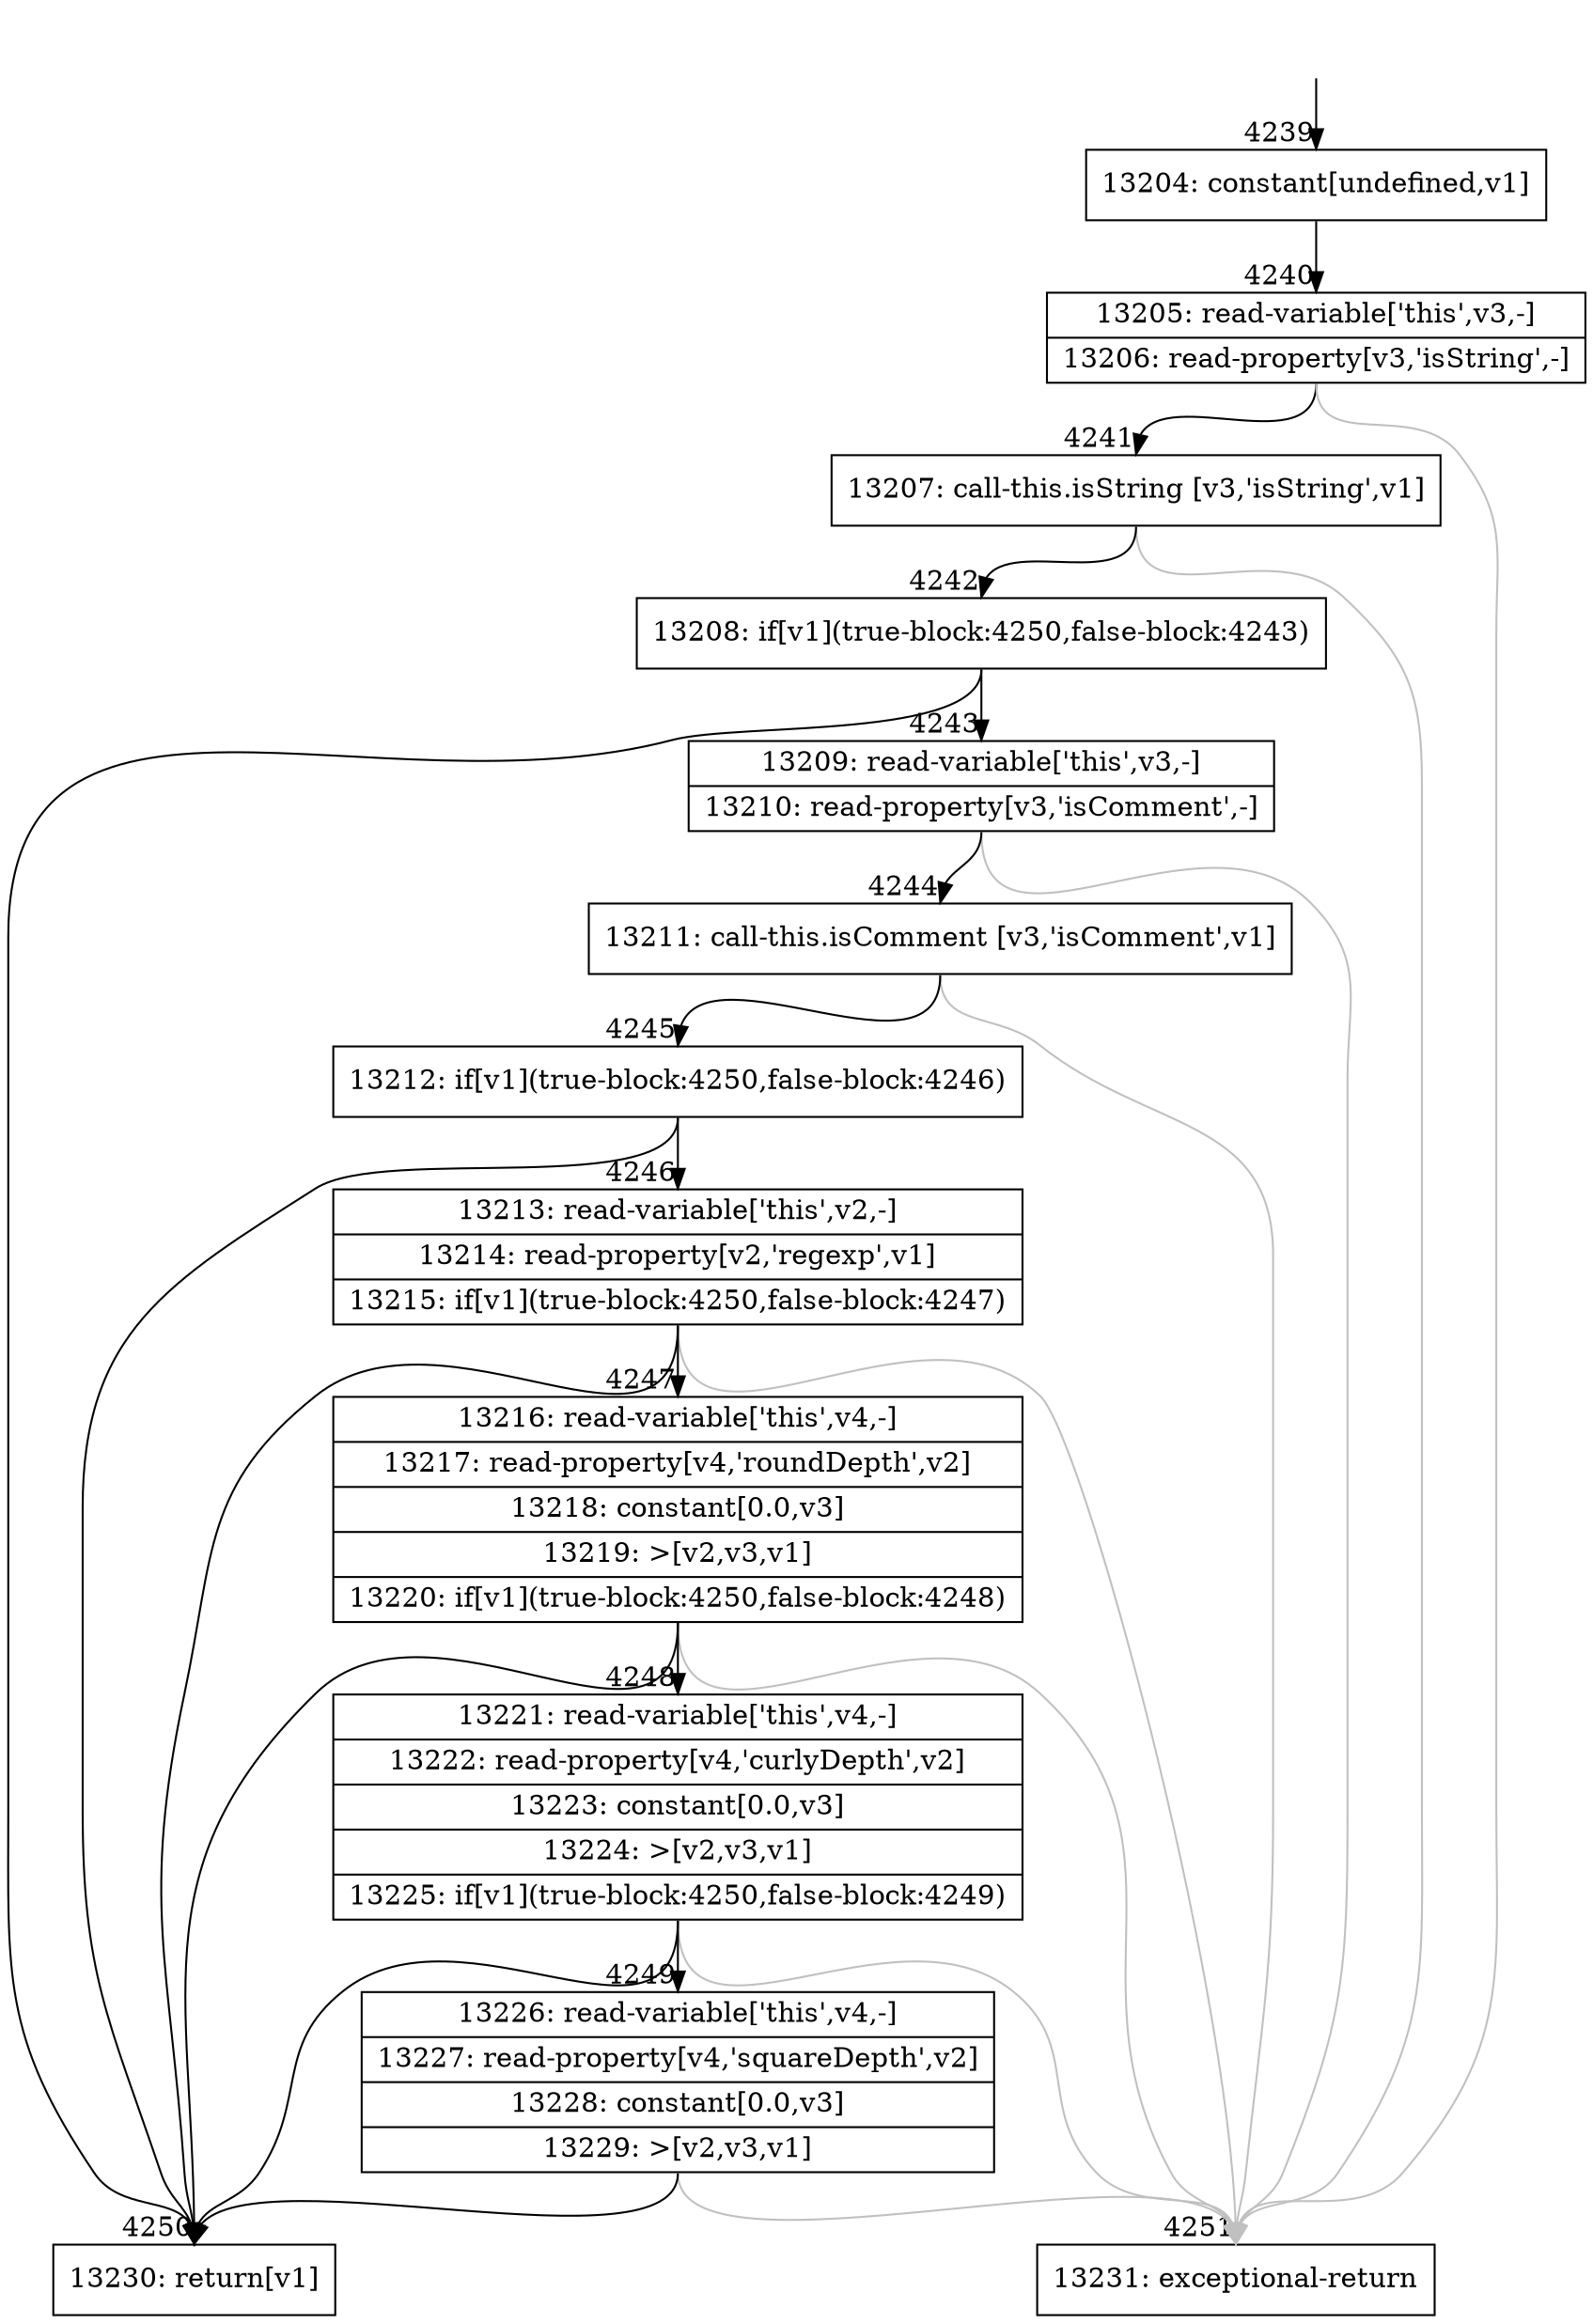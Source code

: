 digraph {
rankdir="TD"
BB_entry253[shape=none,label=""];
BB_entry253 -> BB4239 [tailport=s, headport=n, headlabel="    4239"]
BB4239 [shape=record label="{13204: constant[undefined,v1]}" ] 
BB4239 -> BB4240 [tailport=s, headport=n, headlabel="      4240"]
BB4240 [shape=record label="{13205: read-variable['this',v3,-]|13206: read-property[v3,'isString',-]}" ] 
BB4240 -> BB4241 [tailport=s, headport=n, headlabel="      4241"]
BB4240 -> BB4251 [tailport=s, headport=n, color=gray, headlabel="      4251"]
BB4241 [shape=record label="{13207: call-this.isString [v3,'isString',v1]}" ] 
BB4241 -> BB4242 [tailport=s, headport=n, headlabel="      4242"]
BB4241 -> BB4251 [tailport=s, headport=n, color=gray]
BB4242 [shape=record label="{13208: if[v1](true-block:4250,false-block:4243)}" ] 
BB4242 -> BB4250 [tailport=s, headport=n, headlabel="      4250"]
BB4242 -> BB4243 [tailport=s, headport=n, headlabel="      4243"]
BB4243 [shape=record label="{13209: read-variable['this',v3,-]|13210: read-property[v3,'isComment',-]}" ] 
BB4243 -> BB4244 [tailport=s, headport=n, headlabel="      4244"]
BB4243 -> BB4251 [tailport=s, headport=n, color=gray]
BB4244 [shape=record label="{13211: call-this.isComment [v3,'isComment',v1]}" ] 
BB4244 -> BB4245 [tailport=s, headport=n, headlabel="      4245"]
BB4244 -> BB4251 [tailport=s, headport=n, color=gray]
BB4245 [shape=record label="{13212: if[v1](true-block:4250,false-block:4246)}" ] 
BB4245 -> BB4250 [tailport=s, headport=n]
BB4245 -> BB4246 [tailport=s, headport=n, headlabel="      4246"]
BB4246 [shape=record label="{13213: read-variable['this',v2,-]|13214: read-property[v2,'regexp',v1]|13215: if[v1](true-block:4250,false-block:4247)}" ] 
BB4246 -> BB4250 [tailport=s, headport=n]
BB4246 -> BB4247 [tailport=s, headport=n, headlabel="      4247"]
BB4246 -> BB4251 [tailport=s, headport=n, color=gray]
BB4247 [shape=record label="{13216: read-variable['this',v4,-]|13217: read-property[v4,'roundDepth',v2]|13218: constant[0.0,v3]|13219: \>[v2,v3,v1]|13220: if[v1](true-block:4250,false-block:4248)}" ] 
BB4247 -> BB4250 [tailport=s, headport=n]
BB4247 -> BB4248 [tailport=s, headport=n, headlabel="      4248"]
BB4247 -> BB4251 [tailport=s, headport=n, color=gray]
BB4248 [shape=record label="{13221: read-variable['this',v4,-]|13222: read-property[v4,'curlyDepth',v2]|13223: constant[0.0,v3]|13224: \>[v2,v3,v1]|13225: if[v1](true-block:4250,false-block:4249)}" ] 
BB4248 -> BB4250 [tailport=s, headport=n]
BB4248 -> BB4249 [tailport=s, headport=n, headlabel="      4249"]
BB4248 -> BB4251 [tailport=s, headport=n, color=gray]
BB4249 [shape=record label="{13226: read-variable['this',v4,-]|13227: read-property[v4,'squareDepth',v2]|13228: constant[0.0,v3]|13229: \>[v2,v3,v1]}" ] 
BB4249 -> BB4250 [tailport=s, headport=n]
BB4249 -> BB4251 [tailport=s, headport=n, color=gray]
BB4250 [shape=record label="{13230: return[v1]}" ] 
BB4251 [shape=record label="{13231: exceptional-return}" ] 
//#$~ 4337
}
